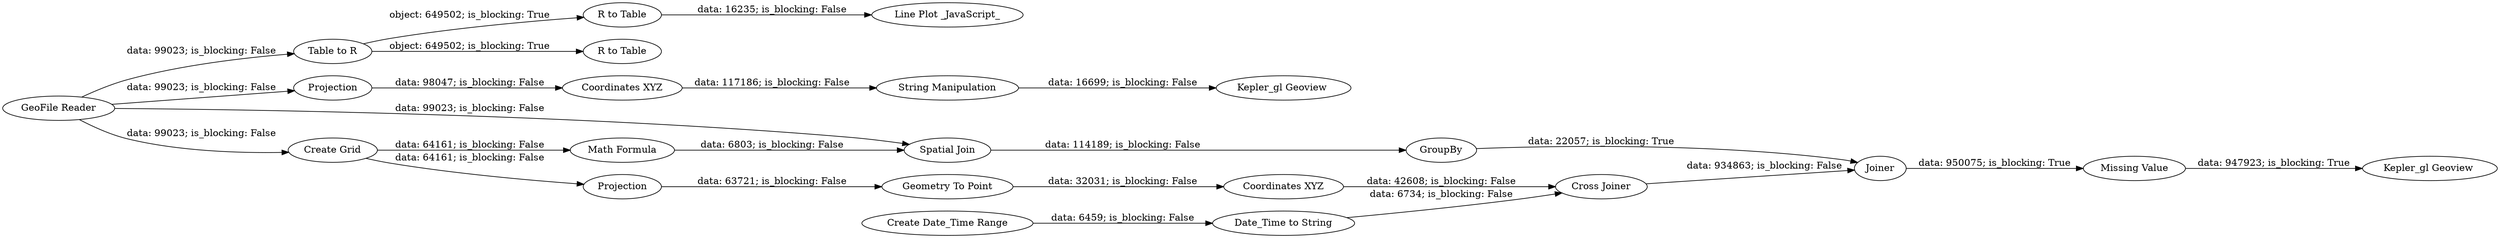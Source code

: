 digraph {
	"-1874540609213627820_5" [label="Kepler_gl Geoview "]
	"-1874540609213627820_10" [label="Create Date_Time Range"]
	"-1874540609213627820_20" [label="R to Table"]
	"-1874540609213627820_18" [label="Kepler_gl Geoview "]
	"-1874540609213627820_9" [label="Coordinates XYZ"]
	"-1874540609213627820_3" [label="Coordinates XYZ"]
	"-1874540609213627820_19" [label="Table to R"]
	"-1874540609213627820_17" [label="Missing Value"]
	"-1874540609213627820_12" [label="Cross Joiner"]
	"-1874540609213627820_2" [label=Projection]
	"-1874540609213627820_1" [label="GeoFile Reader"]
	"-1874540609213627820_21" [label="R to Table"]
	"-1874540609213627820_13" [label="Math Formula"]
	"-1874540609213627820_15" [label=GroupBy]
	"-1874540609213627820_8" [label="Geometry To Point"]
	"-1874540609213627820_11" [label="Date_Time to String"]
	"-1874540609213627820_14" [label="Spatial Join"]
	"-1874540609213627820_4" [label="String Manipulation"]
	"-1874540609213627820_22" [label="Line Plot _JavaScript_"]
	"-1874540609213627820_6" [label="Create Grid"]
	"-1874540609213627820_7" [label=Projection]
	"-1874540609213627820_16" [label=Joiner]
	"-1874540609213627820_9" -> "-1874540609213627820_12" [label="data: 42608; is_blocking: False"]
	"-1874540609213627820_10" -> "-1874540609213627820_11" [label="data: 6459; is_blocking: False"]
	"-1874540609213627820_3" -> "-1874540609213627820_4" [label="data: 117186; is_blocking: False"]
	"-1874540609213627820_11" -> "-1874540609213627820_12" [label="data: 6734; is_blocking: False"]
	"-1874540609213627820_2" -> "-1874540609213627820_3" [label="data: 98047; is_blocking: False"]
	"-1874540609213627820_16" -> "-1874540609213627820_17" [label="data: 950075; is_blocking: True"]
	"-1874540609213627820_13" -> "-1874540609213627820_14" [label="data: 6803; is_blocking: False"]
	"-1874540609213627820_4" -> "-1874540609213627820_5" [label="data: 16699; is_blocking: False"]
	"-1874540609213627820_19" -> "-1874540609213627820_21" [label="object: 649502; is_blocking: True"]
	"-1874540609213627820_19" -> "-1874540609213627820_20" [label="object: 649502; is_blocking: True"]
	"-1874540609213627820_20" -> "-1874540609213627820_22" [label="data: 16235; is_blocking: False"]
	"-1874540609213627820_6" -> "-1874540609213627820_7" [label="data: 64161; is_blocking: False"]
	"-1874540609213627820_6" -> "-1874540609213627820_13" [label="data: 64161; is_blocking: False"]
	"-1874540609213627820_14" -> "-1874540609213627820_15" [label="data: 114189; is_blocking: False"]
	"-1874540609213627820_1" -> "-1874540609213627820_2" [label="data: 99023; is_blocking: False"]
	"-1874540609213627820_8" -> "-1874540609213627820_9" [label="data: 32031; is_blocking: False"]
	"-1874540609213627820_1" -> "-1874540609213627820_14" [label="data: 99023; is_blocking: False"]
	"-1874540609213627820_15" -> "-1874540609213627820_16" [label="data: 22057; is_blocking: True"]
	"-1874540609213627820_17" -> "-1874540609213627820_18" [label="data: 947923; is_blocking: True"]
	"-1874540609213627820_7" -> "-1874540609213627820_8" [label="data: 63721; is_blocking: False"]
	"-1874540609213627820_12" -> "-1874540609213627820_16" [label="data: 934863; is_blocking: False"]
	"-1874540609213627820_1" -> "-1874540609213627820_19" [label="data: 99023; is_blocking: False"]
	"-1874540609213627820_1" -> "-1874540609213627820_6" [label="data: 99023; is_blocking: False"]
	rankdir=LR
}
